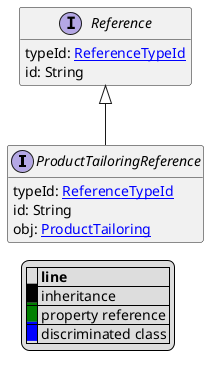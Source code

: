 @startuml

hide empty fields
hide empty methods
legend
|= |= line |
|<back:black>   </back>| inheritance |
|<back:green>   </back>| property reference |
|<back:blue>   </back>| discriminated class |
endlegend
interface ProductTailoringReference [[ProductTailoringReference.svg]] extends Reference {
    typeId: [[ReferenceTypeId.svg ReferenceTypeId]]
    id: String
    obj: [[ProductTailoring.svg ProductTailoring]]
}
interface Reference [[Reference.svg]]  {
    typeId: [[ReferenceTypeId.svg ReferenceTypeId]]
    id: String
}





@enduml
